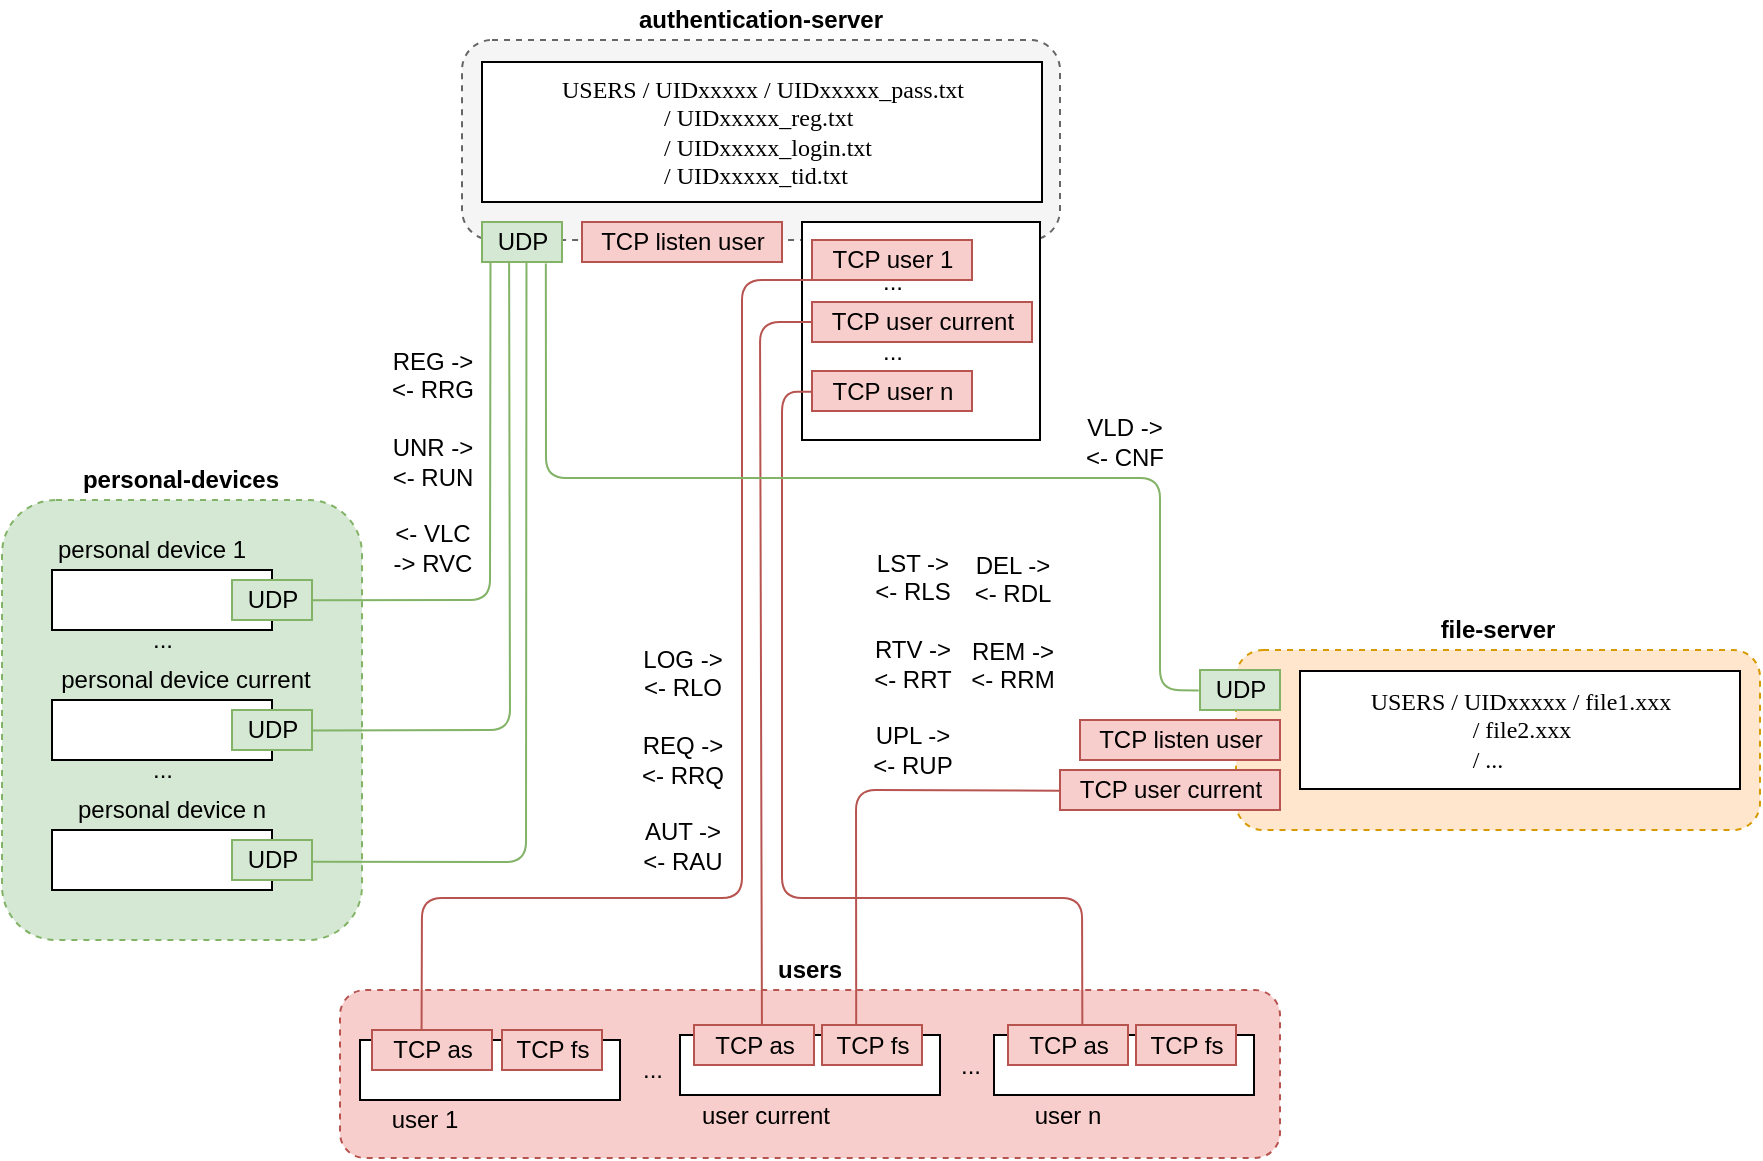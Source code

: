 <mxfile version="13.10.5" type="google"><diagram id="SgV9QMVTftQu56jwrf8F" name="redes"><mxGraphModel dx="1498" dy="787" grid="1" gridSize="10" guides="1" tooltips="1" connect="1" arrows="1" fold="1" page="1" pageScale="1" pageWidth="1169" pageHeight="827" math="0" shadow="0"><root><mxCell id="o4Aeh-BUXE9cnQM1QkQb-0"/><mxCell id="o4Aeh-BUXE9cnQM1QkQb-1" parent="o4Aeh-BUXE9cnQM1QkQb-0"/><mxCell id="ka0jk1iGEqQm6BPxbkfb-16" value="" style="rounded=1;whiteSpace=wrap;html=1;fillColor=#f8cecc;dashed=1;strokeColor=#b85450;" vertex="1" parent="o4Aeh-BUXE9cnQM1QkQb-1"><mxGeometry x="340" y="616" width="470" height="84" as="geometry"/></mxCell><mxCell id="ka0jk1iGEqQm6BPxbkfb-14" value="" style="rounded=1;whiteSpace=wrap;html=1;fillColor=#d5e8d4;dashed=1;strokeColor=#82b366;" vertex="1" parent="o4Aeh-BUXE9cnQM1QkQb-1"><mxGeometry x="171" y="371" width="180" height="220" as="geometry"/></mxCell><mxCell id="OJPdEV0XdTTCyrPa270G-0" value="" style="rounded=1;whiteSpace=wrap;html=1;fillColor=#f5f5f5;strokeColor=#666666;dashed=1;fontColor=#333333;" vertex="1" parent="o4Aeh-BUXE9cnQM1QkQb-1"><mxGeometry x="401" y="141" width="299" height="100" as="geometry"/></mxCell><mxCell id="9MmUtDeSL61QqK3ClTEs-1" value="" style="rounded=0;whiteSpace=wrap;html=1;" vertex="1" parent="o4Aeh-BUXE9cnQM1QkQb-1"><mxGeometry x="571" y="232" width="119" height="109" as="geometry"/></mxCell><mxCell id="OJPdEV0XdTTCyrPa270G-1" value="&lt;b&gt;authentication-server&lt;/b&gt;" style="text;html=1;strokeColor=none;fillColor=none;align=center;verticalAlign=middle;whiteSpace=wrap;rounded=0;" vertex="1" parent="o4Aeh-BUXE9cnQM1QkQb-1"><mxGeometry x="401" y="121" width="299" height="20" as="geometry"/></mxCell><mxCell id="FLfHDbftC5tm9rGTjdiG-3" value="UDP" style="text;html=1;align=center;verticalAlign=middle;resizable=0;points=[];autosize=1;fillColor=#d5e8d4;strokeColor=#82b366;" vertex="1" parent="o4Aeh-BUXE9cnQM1QkQb-1"><mxGeometry x="411" y="232" width="40" height="20" as="geometry"/></mxCell><mxCell id="uiJCTtlQEdiTrDM2eWYa-1" value="TCP listen user" style="text;html=1;align=center;verticalAlign=middle;resizable=0;points=[];autosize=1;fillColor=#f8cecc;strokeColor=#b85450;" vertex="1" parent="o4Aeh-BUXE9cnQM1QkQb-1"><mxGeometry x="461" y="232" width="100" height="20" as="geometry"/></mxCell><mxCell id="QwCUcWzwr5q5PBiMQicF-0" value="TCP user 1" style="text;html=1;align=center;verticalAlign=middle;resizable=0;points=[];autosize=1;fillColor=#f8cecc;strokeColor=#b85450;" vertex="1" parent="o4Aeh-BUXE9cnQM1QkQb-1"><mxGeometry x="576" y="241" width="80" height="20" as="geometry"/></mxCell><mxCell id="q-7GHMFXbKtxD8WqnAKi-0" value="TCP user current" style="text;html=1;align=center;verticalAlign=middle;resizable=0;points=[];autosize=1;fillColor=#f8cecc;strokeColor=#b85450;" vertex="1" parent="o4Aeh-BUXE9cnQM1QkQb-1"><mxGeometry x="576" y="272" width="110" height="20" as="geometry"/></mxCell><mxCell id="9MmUtDeSL61QqK3ClTEs-0" value="TCP user n" style="text;html=1;align=center;verticalAlign=middle;resizable=0;points=[];autosize=1;fillColor=#f8cecc;strokeColor=#b85450;" vertex="1" parent="o4Aeh-BUXE9cnQM1QkQb-1"><mxGeometry x="576" y="306.5" width="80" height="20" as="geometry"/></mxCell><mxCell id="9MmUtDeSL61QqK3ClTEs-6" value="..." style="text;html=1;align=center;verticalAlign=middle;resizable=0;points=[];autosize=1;" vertex="1" parent="o4Aeh-BUXE9cnQM1QkQb-1"><mxGeometry x="601" y="252" width="30" height="20" as="geometry"/></mxCell><mxCell id="9MmUtDeSL61QqK3ClTEs-7" value="..." style="text;html=1;align=center;verticalAlign=middle;resizable=0;points=[];autosize=1;" vertex="1" parent="o4Aeh-BUXE9cnQM1QkQb-1"><mxGeometry x="601" y="286.5" width="30" height="20" as="geometry"/></mxCell><mxCell id="9MmUtDeSL61QqK3ClTEs-9" value="" style="rounded=0;whiteSpace=wrap;html=1;" vertex="1" parent="o4Aeh-BUXE9cnQM1QkQb-1"><mxGeometry x="411" y="152" width="280" height="70" as="geometry"/></mxCell><mxCell id="9MmUtDeSL61QqK3ClTEs-10" value="&lt;div style=&quot;text-align: left&quot;&gt;&lt;span&gt;&lt;font face=&quot;Lucida Console&quot;&gt;USERS / UIDxxxxx / UIDxxxxx_pass.txt&lt;/font&gt;&lt;/span&gt;&lt;/div&gt;&lt;div style=&quot;text-align: left&quot;&gt;&lt;span&gt;&lt;font face=&quot;Lucida Console&quot;&gt;&amp;nbsp; &amp;nbsp; &amp;nbsp; &amp;nbsp; &amp;nbsp; &amp;nbsp; &amp;nbsp; &amp;nbsp; &amp;nbsp;/ UIDxxxxx_reg.txt&lt;/font&gt;&lt;/span&gt;&lt;/div&gt;&lt;span&gt;&lt;div style=&quot;text-align: left&quot;&gt;&lt;span style=&quot;font-family: &amp;#34;lucida console&amp;#34;&quot;&gt;&amp;nbsp; &amp;nbsp; &amp;nbsp; &amp;nbsp; &amp;nbsp; &amp;nbsp; &amp;nbsp; &amp;nbsp; &amp;nbsp;/ UIDxxxxx_login.txt&lt;/span&gt;&lt;/div&gt;&lt;div style=&quot;text-align: left&quot;&gt;&lt;span style=&quot;font-family: &amp;#34;lucida console&amp;#34;&quot;&gt;&amp;nbsp; &amp;nbsp; &amp;nbsp; &amp;nbsp; &amp;nbsp; &amp;nbsp; &amp;nbsp; &amp;nbsp; &amp;nbsp;/ UIDxxxxx_tid.txt&lt;/span&gt;&lt;/div&gt;&lt;/span&gt;" style="text;html=1;align=center;verticalAlign=middle;resizable=0;points=[];autosize=1;" vertex="1" parent="o4Aeh-BUXE9cnQM1QkQb-1"><mxGeometry x="411" y="157" width="280" height="60" as="geometry"/></mxCell><mxCell id="7SOyFuS31Fo2z1EQRoZw-0" value="" style="rounded=1;whiteSpace=wrap;html=1;glass=0;dashed=1;fillColor=#ffe6cc;strokeColor=#d79b00;" vertex="1" parent="o4Aeh-BUXE9cnQM1QkQb-1"><mxGeometry x="788" y="446" width="262" height="90" as="geometry"/></mxCell><mxCell id="7SOyFuS31Fo2z1EQRoZw-2" value="&lt;b&gt;file-server&lt;/b&gt;" style="text;html=1;strokeColor=none;fillColor=none;align=center;verticalAlign=middle;whiteSpace=wrap;rounded=0;" vertex="1" parent="o4Aeh-BUXE9cnQM1QkQb-1"><mxGeometry x="788" y="426" width="262" height="20" as="geometry"/></mxCell><mxCell id="7SOyFuS31Fo2z1EQRoZw-3" value="UDP" style="text;html=1;align=center;verticalAlign=middle;resizable=0;points=[];autosize=1;fillColor=#d5e8d4;strokeColor=#82b366;" vertex="1" parent="o4Aeh-BUXE9cnQM1QkQb-1"><mxGeometry x="770" y="456" width="40" height="20" as="geometry"/></mxCell><mxCell id="7SOyFuS31Fo2z1EQRoZw-4" value="TCP listen user" style="text;html=1;align=center;verticalAlign=middle;resizable=0;points=[];autosize=1;fillColor=#f8cecc;strokeColor=#b85450;" vertex="1" parent="o4Aeh-BUXE9cnQM1QkQb-1"><mxGeometry x="710" y="481" width="100" height="20" as="geometry"/></mxCell><mxCell id="7SOyFuS31Fo2z1EQRoZw-6" value="TCP user current" style="text;html=1;align=center;verticalAlign=middle;resizable=0;points=[];autosize=1;fillColor=#f8cecc;strokeColor=#b85450;" vertex="1" parent="o4Aeh-BUXE9cnQM1QkQb-1"><mxGeometry x="700" y="506" width="110" height="20" as="geometry"/></mxCell><mxCell id="7SOyFuS31Fo2z1EQRoZw-10" value="" style="rounded=0;whiteSpace=wrap;html=1;" vertex="1" parent="o4Aeh-BUXE9cnQM1QkQb-1"><mxGeometry x="820" y="456.5" width="220" height="59" as="geometry"/></mxCell><mxCell id="7SOyFuS31Fo2z1EQRoZw-11" value="&lt;div style=&quot;text-align: left&quot;&gt;&lt;span&gt;&lt;font face=&quot;Lucida Console&quot;&gt;USERS / UIDxxxxx / file1.xxx&lt;/font&gt;&lt;/span&gt;&lt;/div&gt;&lt;div style=&quot;text-align: left&quot;&gt;&lt;span&gt;&lt;font face=&quot;Lucida Console&quot;&gt;&amp;nbsp; &amp;nbsp; &amp;nbsp; &amp;nbsp; &amp;nbsp; &amp;nbsp; &amp;nbsp; &amp;nbsp; &amp;nbsp;/&amp;nbsp;&lt;/font&gt;&lt;/span&gt;&lt;span style=&quot;font-family: &amp;#34;lucida console&amp;#34;&quot;&gt;file2&lt;/span&gt;&lt;span&gt;&lt;font face=&quot;Lucida Console&quot;&gt;.xxx&lt;/font&gt;&lt;/span&gt;&lt;/div&gt;&lt;div style=&quot;text-align: left&quot;&gt;&lt;span&gt;&lt;font face=&quot;Lucida Console&quot;&gt;&amp;nbsp; &amp;nbsp; &amp;nbsp; &amp;nbsp; &amp;nbsp; &amp;nbsp; &amp;nbsp; &amp;nbsp; &amp;nbsp;/ ...&lt;/font&gt;&amp;nbsp;&lt;/span&gt;&lt;/div&gt;" style="text;html=1;align=center;verticalAlign=middle;resizable=0;points=[];autosize=1;" vertex="1" parent="o4Aeh-BUXE9cnQM1QkQb-1"><mxGeometry x="820" y="461" width="220" height="50" as="geometry"/></mxCell><mxCell id="ti9TVqqVIqkhccFWrdp1-0" value="" style="rounded=0;whiteSpace=wrap;html=1;" vertex="1" parent="o4Aeh-BUXE9cnQM1QkQb-1"><mxGeometry x="196" y="406" width="110" height="30" as="geometry"/></mxCell><mxCell id="ti9TVqqVIqkhccFWrdp1-1" value="personal device 1" style="text;html=1;strokeColor=none;fillColor=none;align=center;verticalAlign=middle;whiteSpace=wrap;rounded=0;" vertex="1" parent="o4Aeh-BUXE9cnQM1QkQb-1"><mxGeometry x="196" y="386" width="100" height="20" as="geometry"/></mxCell><mxCell id="ti9TVqqVIqkhccFWrdp1-2" value="UDP" style="text;html=1;align=center;verticalAlign=middle;resizable=0;points=[];autosize=1;fillColor=#d5e8d4;strokeColor=#82b366;" vertex="1" parent="o4Aeh-BUXE9cnQM1QkQb-1"><mxGeometry x="286" y="411" width="40" height="20" as="geometry"/></mxCell><mxCell id="ynYHAUhTpIXchijSnnkI-0" value="" style="rounded=0;whiteSpace=wrap;html=1;" vertex="1" parent="o4Aeh-BUXE9cnQM1QkQb-1"><mxGeometry x="196" y="471" width="110" height="30" as="geometry"/></mxCell><mxCell id="ynYHAUhTpIXchijSnnkI-1" value="personal device current" style="text;html=1;strokeColor=none;fillColor=none;align=center;verticalAlign=middle;whiteSpace=wrap;rounded=0;" vertex="1" parent="o4Aeh-BUXE9cnQM1QkQb-1"><mxGeometry x="196" y="451" width="134" height="20" as="geometry"/></mxCell><mxCell id="ynYHAUhTpIXchijSnnkI-2" value="UDP" style="text;html=1;align=center;verticalAlign=middle;resizable=0;points=[];autosize=1;fillColor=#d5e8d4;strokeColor=#82b366;" vertex="1" parent="o4Aeh-BUXE9cnQM1QkQb-1"><mxGeometry x="286" y="476" width="40" height="20" as="geometry"/></mxCell><mxCell id="ynYHAUhTpIXchijSnnkI-3" value="..." style="text;html=1;align=center;verticalAlign=middle;resizable=0;points=[];autosize=1;" vertex="1" parent="o4Aeh-BUXE9cnQM1QkQb-1"><mxGeometry x="236" y="431" width="30" height="20" as="geometry"/></mxCell><mxCell id="ynYHAUhTpIXchijSnnkI-4" value="" style="rounded=0;whiteSpace=wrap;html=1;" vertex="1" parent="o4Aeh-BUXE9cnQM1QkQb-1"><mxGeometry x="196" y="536" width="110" height="30" as="geometry"/></mxCell><mxCell id="ynYHAUhTpIXchijSnnkI-5" value="personal device n" style="text;html=1;strokeColor=none;fillColor=none;align=center;verticalAlign=middle;whiteSpace=wrap;rounded=0;" vertex="1" parent="o4Aeh-BUXE9cnQM1QkQb-1"><mxGeometry x="196" y="516" width="120" height="20" as="geometry"/></mxCell><mxCell id="ynYHAUhTpIXchijSnnkI-6" value="UDP" style="text;html=1;align=center;verticalAlign=middle;resizable=0;points=[];autosize=1;fillColor=#d5e8d4;strokeColor=#82b366;" vertex="1" parent="o4Aeh-BUXE9cnQM1QkQb-1"><mxGeometry x="286" y="541" width="40" height="20" as="geometry"/></mxCell><mxCell id="ynYHAUhTpIXchijSnnkI-7" value="..." style="text;html=1;align=center;verticalAlign=middle;resizable=0;points=[];autosize=1;" vertex="1" parent="o4Aeh-BUXE9cnQM1QkQb-1"><mxGeometry x="236" y="496" width="30" height="20" as="geometry"/></mxCell><mxCell id="ka0jk1iGEqQm6BPxbkfb-0" value="" style="rounded=0;whiteSpace=wrap;html=1;" vertex="1" parent="o4Aeh-BUXE9cnQM1QkQb-1"><mxGeometry x="350" y="641" width="130" height="30" as="geometry"/></mxCell><mxCell id="ka0jk1iGEqQm6BPxbkfb-1" value="user 1" style="text;html=1;strokeColor=none;fillColor=none;align=center;verticalAlign=middle;whiteSpace=wrap;rounded=0;" vertex="1" parent="o4Aeh-BUXE9cnQM1QkQb-1"><mxGeometry x="360" y="671" width="45" height="20" as="geometry"/></mxCell><mxCell id="ka0jk1iGEqQm6BPxbkfb-2" value="TCP fs" style="text;html=1;align=center;verticalAlign=middle;resizable=0;points=[];autosize=1;fillColor=#f8cecc;strokeColor=#b85450;" vertex="1" parent="o4Aeh-BUXE9cnQM1QkQb-1"><mxGeometry x="421" y="636" width="50" height="20" as="geometry"/></mxCell><mxCell id="ka0jk1iGEqQm6BPxbkfb-6" value="..." style="text;html=1;align=center;verticalAlign=middle;resizable=0;points=[];autosize=1;" vertex="1" parent="o4Aeh-BUXE9cnQM1QkQb-1"><mxGeometry x="481" y="646" width="30" height="20" as="geometry"/></mxCell><mxCell id="9Ldg9--D43DYqDidnqOL-0" value="" style="endArrow=none;html=1;exitX=0.998;exitY=0.508;exitDx=0;exitDy=0;exitPerimeter=0;strokeColor=#82B366;entryX=0.106;entryY=1.017;entryDx=0;entryDy=0;entryPerimeter=0;" edge="1" parent="o4Aeh-BUXE9cnQM1QkQb-1" source="ti9TVqqVIqkhccFWrdp1-2" target="FLfHDbftC5tm9rGTjdiG-3"><mxGeometry width="50" height="50" relative="1" as="geometry"><mxPoint x="461" y="411" as="sourcePoint"/><mxPoint x="410" y="260" as="targetPoint"/><Array as="points"><mxPoint x="415" y="421"/></Array></mxGeometry></mxCell><mxCell id="9Ldg9--D43DYqDidnqOL-1" value="" style="endArrow=none;html=1;exitX=0.992;exitY=0.511;exitDx=0;exitDy=0;exitPerimeter=0;strokeColor=#82B366;entryX=0.339;entryY=1.027;entryDx=0;entryDy=0;entryPerimeter=0;" edge="1" parent="o4Aeh-BUXE9cnQM1QkQb-1" source="ynYHAUhTpIXchijSnnkI-2" target="FLfHDbftC5tm9rGTjdiG-3"><mxGeometry width="50" height="50" relative="1" as="geometry"><mxPoint x="335.92" y="431.16" as="sourcePoint"/><mxPoint x="431" y="270" as="targetPoint"/><Array as="points"><mxPoint x="425" y="486"/></Array></mxGeometry></mxCell><mxCell id="9Ldg9--D43DYqDidnqOL-3" value="" style="endArrow=none;html=1;exitX=1.013;exitY=0.544;exitDx=0;exitDy=0;exitPerimeter=0;strokeColor=#82B366;entryX=0.556;entryY=1.007;entryDx=0;entryDy=0;entryPerimeter=0;" edge="1" parent="o4Aeh-BUXE9cnQM1QkQb-1" source="ynYHAUhTpIXchijSnnkI-6" target="FLfHDbftC5tm9rGTjdiG-3"><mxGeometry width="50" height="50" relative="1" as="geometry"><mxPoint x="335.68" y="496.22" as="sourcePoint"/><mxPoint x="442" y="280" as="targetPoint"/><Array as="points"><mxPoint x="433" y="552"/></Array></mxGeometry></mxCell><mxCell id="TsilTVwhL5CktkyVVehz-0" value="REG -&amp;gt;&lt;br&gt;&amp;lt;- RRG&lt;br&gt;&lt;br&gt;UNR -&amp;gt;&lt;br&gt;&amp;lt;- RUN&lt;br&gt;&lt;br&gt;&amp;lt;- VLC&lt;br&gt;-&amp;gt; RVC" style="text;html=1;align=center;verticalAlign=middle;resizable=0;points=[];autosize=1;" vertex="1" parent="o4Aeh-BUXE9cnQM1QkQb-1"><mxGeometry x="356" y="292" width="60" height="120" as="geometry"/></mxCell><mxCell id="rdAfBJFZT_DH3fezIoGg-0" value="" style="endArrow=none;html=1;strokeColor=#B85450;exitX=0.413;exitY=0.038;exitDx=0;exitDy=0;exitPerimeter=0;" edge="1" parent="o4Aeh-BUXE9cnQM1QkQb-1" source="Rilh6OZidHFanx7GLLHQ-0"><mxGeometry width="50" height="50" relative="1" as="geometry"><mxPoint x="390" y="580" as="sourcePoint"/><mxPoint x="579" y="261" as="targetPoint"/><Array as="points"><mxPoint x="381" y="570"/><mxPoint x="541" y="570"/><mxPoint x="541" y="261"/></Array></mxGeometry></mxCell><mxCell id="rdAfBJFZT_DH3fezIoGg-1" value="" style="endArrow=none;html=1;strokeColor=#B85450;" edge="1" parent="o4Aeh-BUXE9cnQM1QkQb-1" target="q-7GHMFXbKtxD8WqnAKi-0"><mxGeometry width="50" height="50" relative="1" as="geometry"><mxPoint x="550.973" y="636.0" as="sourcePoint"/><mxPoint x="589" y="271" as="targetPoint"/><Array as="points"><mxPoint x="550" y="282"/></Array></mxGeometry></mxCell><mxCell id="rdAfBJFZT_DH3fezIoGg-4" value="" style="endArrow=none;html=1;strokeColor=#B85450;exitX=0.553;exitY=0.012;exitDx=0;exitDy=0;exitPerimeter=0;" edge="1" parent="o4Aeh-BUXE9cnQM1QkQb-1" target="9MmUtDeSL61QqK3ClTEs-0"><mxGeometry width="50" height="50" relative="1" as="geometry"><mxPoint x="711.18" y="633.74" as="sourcePoint"/><mxPoint x="601" y="411" as="targetPoint"/><Array as="points"><mxPoint x="711" y="570"/><mxPoint x="561" y="570"/><mxPoint x="561" y="317"/></Array></mxGeometry></mxCell><mxCell id="5pgMTq-iN5UsfdJA2XB4-0" value="LOG -&amp;gt;&lt;br&gt;&amp;lt;- RLO&lt;br&gt;&lt;br&gt;REQ -&amp;gt;&lt;br&gt;&amp;lt;- RRQ&lt;br&gt;&lt;br&gt;AUT -&amp;gt;&lt;br&gt;&amp;lt;- RAU" style="text;html=1;align=center;verticalAlign=middle;resizable=0;points=[];autosize=1;" vertex="1" parent="o4Aeh-BUXE9cnQM1QkQb-1"><mxGeometry x="481" y="441" width="60" height="120" as="geometry"/></mxCell><mxCell id="qem93BlTWayl-0bR1f2S-1" value="" style="endArrow=none;html=1;exitX=-0.016;exitY=0.511;exitDx=0;exitDy=0;exitPerimeter=0;strokeColor=#82B366;entryX=0.798;entryY=1.037;entryDx=0;entryDy=0;entryPerimeter=0;" edge="1" parent="o4Aeh-BUXE9cnQM1QkQb-1" source="7SOyFuS31Fo2z1EQRoZw-3" target="FLfHDbftC5tm9rGTjdiG-3"><mxGeometry width="50" height="50" relative="1" as="geometry"><mxPoint x="336.52" y="561.88" as="sourcePoint"/><mxPoint x="452" y="260" as="targetPoint"/><Array as="points"><mxPoint x="750" y="466"/><mxPoint x="750" y="360"/><mxPoint x="443" y="360"/></Array></mxGeometry></mxCell><mxCell id="Rilh6OZidHFanx7GLLHQ-0" value="TCP as" style="text;html=1;align=center;verticalAlign=middle;resizable=0;points=[];autosize=1;fillColor=#f8cecc;strokeColor=#b85450;" vertex="1" parent="o4Aeh-BUXE9cnQM1QkQb-1"><mxGeometry x="356" y="636" width="60" height="20" as="geometry"/></mxCell><mxCell id="Rilh6OZidHFanx7GLLHQ-4" value="" style="rounded=0;whiteSpace=wrap;html=1;" vertex="1" parent="o4Aeh-BUXE9cnQM1QkQb-1"><mxGeometry x="510" y="638.5" width="130" height="30" as="geometry"/></mxCell><mxCell id="Rilh6OZidHFanx7GLLHQ-5" value="user current" style="text;html=1;strokeColor=none;fillColor=none;align=center;verticalAlign=middle;whiteSpace=wrap;rounded=0;" vertex="1" parent="o4Aeh-BUXE9cnQM1QkQb-1"><mxGeometry x="516" y="668.5" width="74" height="20" as="geometry"/></mxCell><mxCell id="Rilh6OZidHFanx7GLLHQ-6" value="TCP fs" style="text;html=1;align=center;verticalAlign=middle;resizable=0;points=[];autosize=1;fillColor=#f8cecc;strokeColor=#b85450;" vertex="1" parent="o4Aeh-BUXE9cnQM1QkQb-1"><mxGeometry x="581" y="633.5" width="50" height="20" as="geometry"/></mxCell><mxCell id="Rilh6OZidHFanx7GLLHQ-7" value="..." style="text;html=1;align=center;verticalAlign=middle;resizable=0;points=[];autosize=1;" vertex="1" parent="o4Aeh-BUXE9cnQM1QkQb-1"><mxGeometry x="640" y="643.5" width="30" height="20" as="geometry"/></mxCell><mxCell id="Rilh6OZidHFanx7GLLHQ-8" value="TCP as" style="text;html=1;align=center;verticalAlign=middle;resizable=0;points=[];autosize=1;fillColor=#f8cecc;strokeColor=#b85450;" vertex="1" parent="o4Aeh-BUXE9cnQM1QkQb-1"><mxGeometry x="517" y="633.5" width="60" height="20" as="geometry"/></mxCell><mxCell id="Rilh6OZidHFanx7GLLHQ-10" value="user n" style="text;html=1;strokeColor=none;fillColor=none;align=center;verticalAlign=middle;whiteSpace=wrap;rounded=0;" vertex="1" parent="o4Aeh-BUXE9cnQM1QkQb-1"><mxGeometry x="672" y="668.5" width="64" height="20" as="geometry"/></mxCell><mxCell id="Rilh6OZidHFanx7GLLHQ-13" value="" style="endArrow=none;html=1;strokeColor=#B85450;exitX=0.342;exitY=0.009;exitDx=0;exitDy=0;exitPerimeter=0;entryX=-0.003;entryY=0.519;entryDx=0;entryDy=0;entryPerimeter=0;" edge="1" parent="o4Aeh-BUXE9cnQM1QkQb-1" source="Rilh6OZidHFanx7GLLHQ-6" target="7SOyFuS31Fo2z1EQRoZw-6"><mxGeometry width="50" height="50" relative="1" as="geometry"><mxPoint x="602" y="600" as="sourcePoint"/><mxPoint x="700" y="515" as="targetPoint"/><Array as="points"><mxPoint x="598" y="516"/></Array></mxGeometry></mxCell><mxCell id="Rilh6OZidHFanx7GLLHQ-14" value="LST -&amp;gt;&lt;br&gt;&amp;lt;- RLS&lt;br&gt;&lt;br&gt;RTV -&amp;gt;&lt;br&gt;&amp;lt;- RRT&lt;br&gt;&lt;br&gt;UPL -&amp;gt;&lt;br&gt;&amp;lt;- RUP" style="text;html=1;align=center;verticalAlign=middle;resizable=0;points=[];autosize=1;" vertex="1" parent="o4Aeh-BUXE9cnQM1QkQb-1"><mxGeometry x="596" y="393" width="60" height="120" as="geometry"/></mxCell><mxCell id="Rilh6OZidHFanx7GLLHQ-15" value="DEL -&amp;gt;&lt;br&gt;&amp;lt;- RDL&lt;br&gt;&lt;br&gt;REM -&amp;gt;&lt;br&gt;&amp;lt;- RRM" style="text;html=1;align=center;verticalAlign=middle;resizable=0;points=[];autosize=1;" vertex="1" parent="o4Aeh-BUXE9cnQM1QkQb-1"><mxGeometry x="646" y="397" width="60" height="70" as="geometry"/></mxCell><mxCell id="955bw-Ee9upxHRa5R52x-0" value="VLD -&amp;gt;&lt;br&gt;&amp;lt;- CNF" style="text;html=1;align=center;verticalAlign=middle;resizable=0;points=[];autosize=1;" vertex="1" parent="o4Aeh-BUXE9cnQM1QkQb-1"><mxGeometry x="707" y="326.5" width="50" height="30" as="geometry"/></mxCell><mxCell id="955bw-Ee9upxHRa5R52x-2" value="" style="rounded=0;whiteSpace=wrap;html=1;" vertex="1" parent="o4Aeh-BUXE9cnQM1QkQb-1"><mxGeometry x="667" y="638.5" width="130" height="30" as="geometry"/></mxCell><mxCell id="955bw-Ee9upxHRa5R52x-3" value="TCP fs" style="text;html=1;align=center;verticalAlign=middle;resizable=0;points=[];autosize=1;fillColor=#f8cecc;strokeColor=#b85450;" vertex="1" parent="o4Aeh-BUXE9cnQM1QkQb-1"><mxGeometry x="738" y="633.5" width="50" height="20" as="geometry"/></mxCell><mxCell id="955bw-Ee9upxHRa5R52x-4" value="TCP as" style="text;html=1;align=center;verticalAlign=middle;resizable=0;points=[];autosize=1;fillColor=#f8cecc;strokeColor=#b85450;" vertex="1" parent="o4Aeh-BUXE9cnQM1QkQb-1"><mxGeometry x="674" y="633.5" width="60" height="20" as="geometry"/></mxCell><mxCell id="955bw-Ee9upxHRa5R52x-5" value="&lt;b&gt;personal-devices&lt;/b&gt;" style="text;html=1;strokeColor=none;fillColor=none;align=center;verticalAlign=middle;whiteSpace=wrap;rounded=0;" vertex="1" parent="o4Aeh-BUXE9cnQM1QkQb-1"><mxGeometry x="171" y="351" width="179" height="20" as="geometry"/></mxCell><mxCell id="955bw-Ee9upxHRa5R52x-6" value="&lt;b&gt;users&lt;/b&gt;" style="text;html=1;strokeColor=none;fillColor=none;align=center;verticalAlign=middle;whiteSpace=wrap;rounded=0;" vertex="1" parent="o4Aeh-BUXE9cnQM1QkQb-1"><mxGeometry x="340" y="596" width="470" height="20" as="geometry"/></mxCell></root></mxGraphModel></diagram></mxfile>
